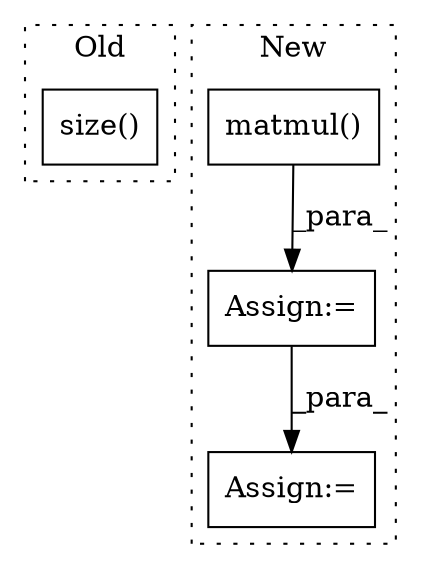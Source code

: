 digraph G {
subgraph cluster0 {
1 [label="size()" a="75" s="29595" l="8" shape="box"];
label = "Old";
style="dotted";
}
subgraph cluster1 {
2 [label="matmul()" a="75" s="32257,32284" l="13,1" shape="box"];
3 [label="Assign:=" a="68" s="32254" l="3" shape="box"];
4 [label="Assign:=" a="68" s="32300" l="3" shape="box"];
label = "New";
style="dotted";
}
2 -> 3 [label="_para_"];
3 -> 4 [label="_para_"];
}
